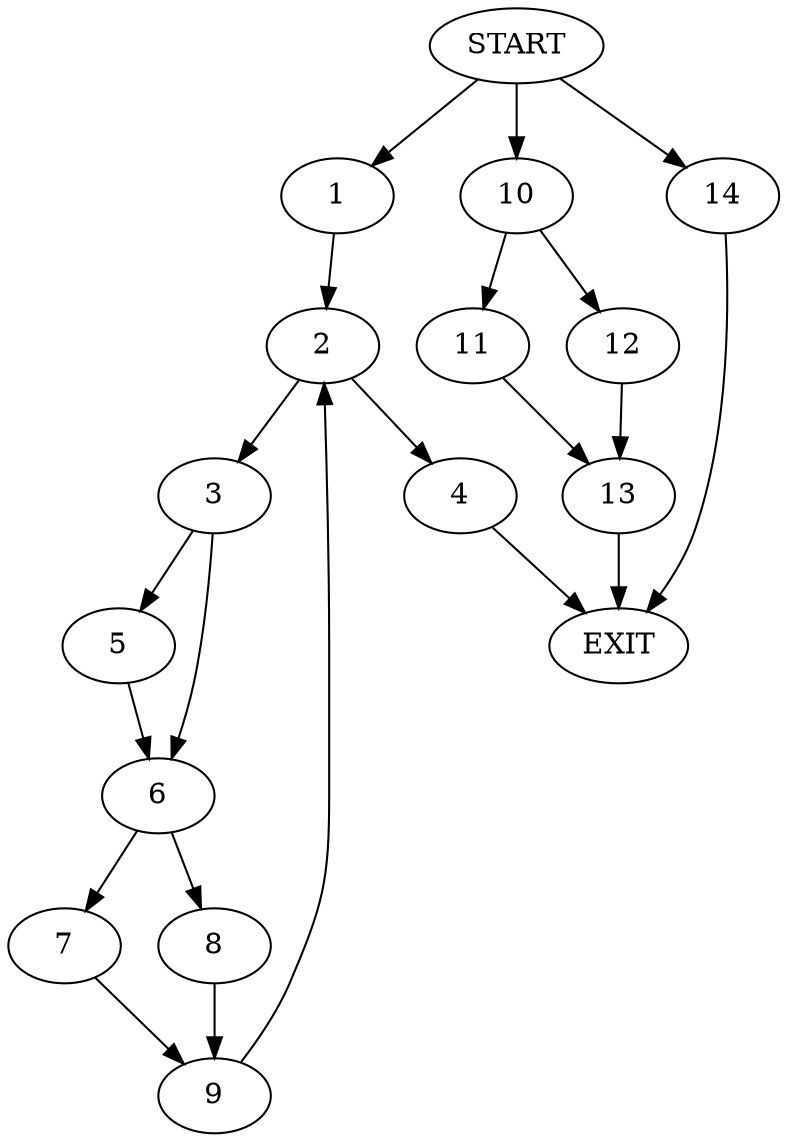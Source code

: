 digraph {
0 [label="START"]
15 [label="EXIT"]
0 -> 1
1 -> 2
2 -> 3
2 -> 4
4 -> 15
3 -> 5
3 -> 6
5 -> 6
6 -> 7
6 -> 8
7 -> 9
8 -> 9
9 -> 2
0 -> 10
10 -> 11
10 -> 12
12 -> 13
11 -> 13
13 -> 15
0 -> 14
14 -> 15
}
